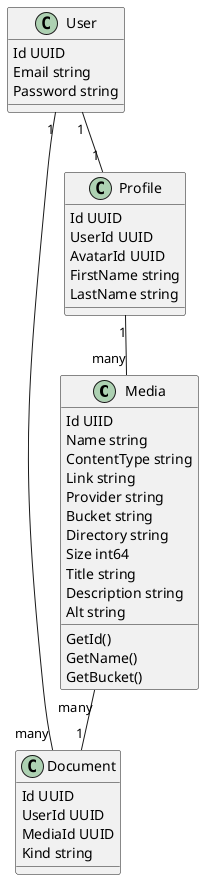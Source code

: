 @startuml implementacao_entidade


class Media {
  Id UIID
  Name string
  ContentType string
  Link string
  Provider string
  Bucket string
  Directory string
  Size int64
  Title string
  Description string
  Alt string

  GetId()
  GetName()
  GetBucket()
}

class Document {
  Id UUID
  UserId UUID
  MediaId UUID
  Kind string
}

class User {
  Id UUID
  Email string
  Password string
}

class Profile {
  Id UUID
  UserId UUID
  AvatarId UUID
  FirstName string
  LastName string
}

User "1" -- "1" Profile
Profile "1" -- "many" Media
User "1" -- "many" Document
Media "many" -- "1" Document

@enduml
